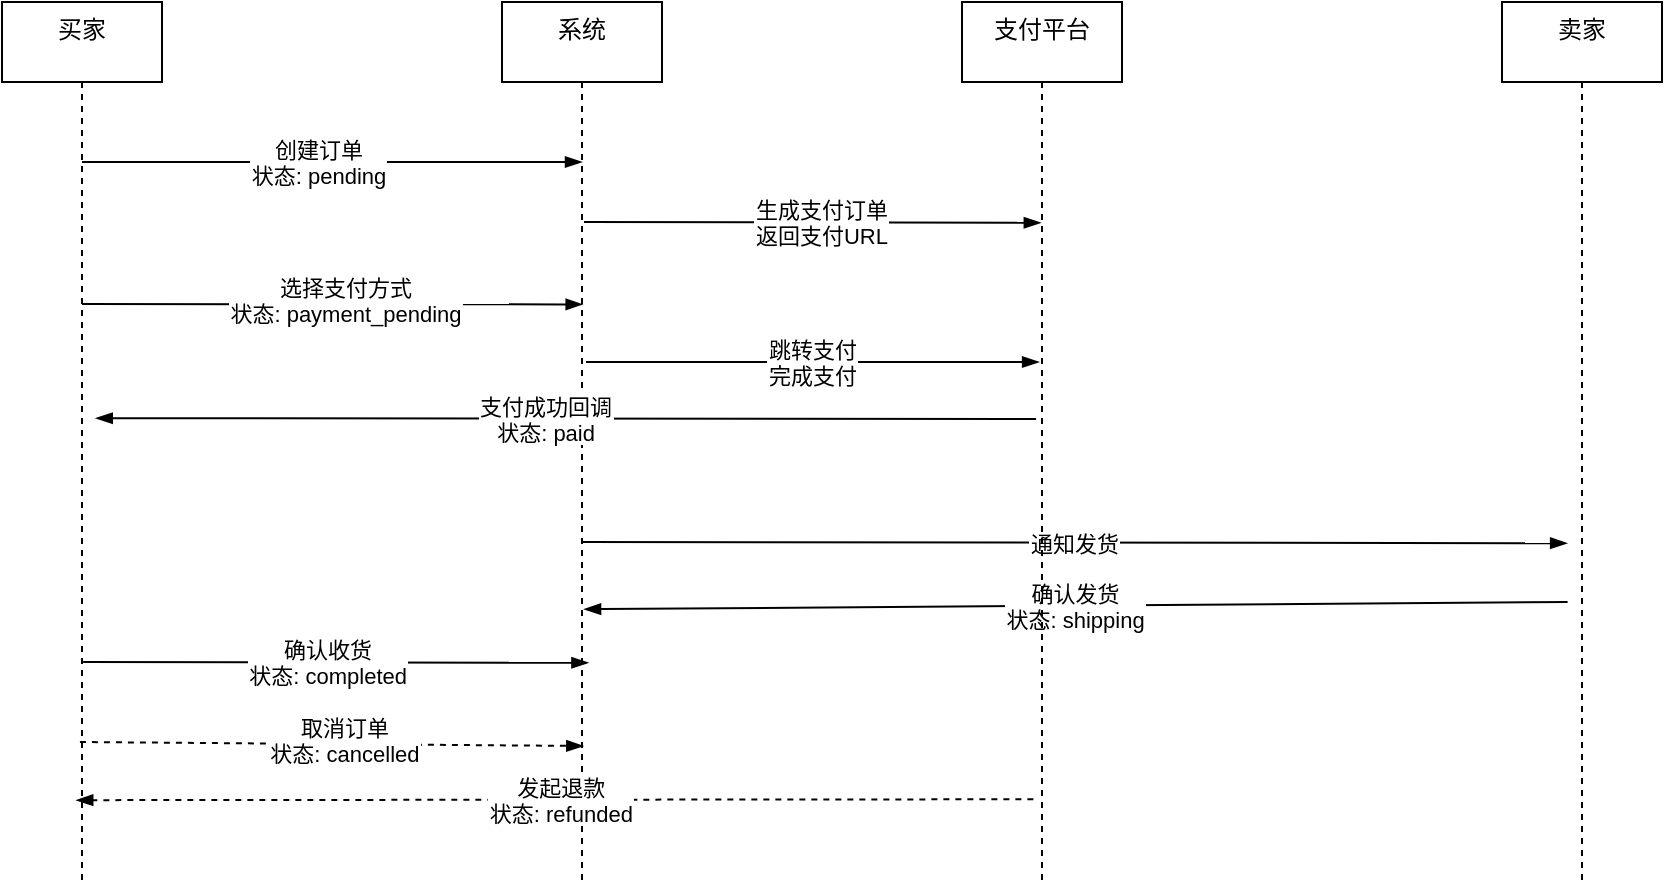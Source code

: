 <mxfile version="26.1.1">
  <diagram name="订单与支付协作图" id="0">
    <mxGraphModel dx="1154" dy="605" grid="1" gridSize="10" guides="1" tooltips="1" connect="1" arrows="1" fold="1" page="1" pageScale="1" pageWidth="850" pageHeight="1100" math="0" shadow="0">
      <root>
        <mxCell id="0" />
        <mxCell id="1" parent="0" />
        <mxCell id="buyer" value="买家" style="shape=umlLifeline;verticalAlign=top;startSize=30;" parent="1" vertex="1">
          <mxGeometry x="20" y="40" width="80" height="440" as="geometry" />
        </mxCell>
        <mxCell id="system" value="系统" style="shape=umlLifeline;verticalAlign=top;startSize=30;" parent="1" vertex="1">
          <mxGeometry x="270" y="40" width="80" height="440" as="geometry" />
        </mxCell>
        <mxCell id="seller" value="卖家" style="shape=umlLifeline;verticalAlign=top;startSize=30;" parent="1" vertex="1">
          <mxGeometry x="770" y="40" width="80" height="440" as="geometry" />
        </mxCell>
        <mxCell id="mh6BFrxs7SryYx65bQgb-1" value="创建订单&#xa;状态: pending" style="endArrow=blockThin;endFill=1;" parent="1" edge="1">
          <mxGeometry x="-0.052" relative="1" as="geometry">
            <mxPoint x="60" y="120" as="sourcePoint" />
            <mxPoint x="310" y="120" as="targetPoint" />
            <mxPoint as="offset" />
          </mxGeometry>
        </mxCell>
        <mxCell id="mh6BFrxs7SryYx65bQgb-2" value="选择支付方式&#xa;状态: payment_pending" style="endArrow=blockThin;endFill=1;entryX=0.504;entryY=0.558;entryDx=0;entryDy=0;entryPerimeter=0;" parent="1" edge="1">
          <mxGeometry x="0.055" y="2" relative="1" as="geometry">
            <mxPoint x="60" y="191" as="sourcePoint" />
            <mxPoint x="310.32" y="191.2" as="targetPoint" />
            <Array as="points" />
            <mxPoint as="offset" />
          </mxGeometry>
        </mxCell>
        <mxCell id="mh6BFrxs7SryYx65bQgb-3" value="生成支付订单&#xa;返回支付URL" style="endArrow=blockThin;endFill=1;exitX=0.52;exitY=0.739;exitDx=0;exitDy=0;exitPerimeter=0;" parent="1" edge="1">
          <mxGeometry x="0.042" relative="1" as="geometry">
            <mxPoint x="311.0" y="150.0" as="sourcePoint" />
            <mxPoint x="539.4" y="150.4" as="targetPoint" />
            <mxPoint as="offset" />
          </mxGeometry>
        </mxCell>
        <mxCell id="mh6BFrxs7SryYx65bQgb-4" value="跳转支付&#xa;完成支付" style="endArrow=blockThin;endFill=1;entryX=0.457;entryY=0.575;entryDx=0;entryDy=0;entryPerimeter=0;" parent="1" edge="1">
          <mxGeometry relative="1" as="geometry">
            <mxPoint x="312" y="220" as="sourcePoint" />
            <mxPoint x="538.56" y="220" as="targetPoint" />
            <mxPoint as="offset" />
          </mxGeometry>
        </mxCell>
        <mxCell id="mh6BFrxs7SryYx65bQgb-5" value="支付成功回调&#xa;状态: paid" style="endArrow=blockThin;endFill=1;entryX=0.586;entryY=0.473;entryDx=0;entryDy=0;entryPerimeter=0;exitX=0.469;exitY=0.464;exitDx=0;exitDy=0;exitPerimeter=0;" parent="1" target="buyer" edge="1">
          <mxGeometry x="0.042" relative="1" as="geometry">
            <mxPoint x="537.04" y="248.48" as="sourcePoint" />
            <mxPoint x="60.0" y="271.52" as="targetPoint" />
            <mxPoint as="offset" />
          </mxGeometry>
        </mxCell>
        <mxCell id="mh6BFrxs7SryYx65bQgb-6" value="通知发货" style="endArrow=blockThin;endFill=1;entryX=0.407;entryY=0.615;entryDx=0;entryDy=0;entryPerimeter=0;exitX=0.545;exitY=0.647;exitDx=0;exitDy=0;exitPerimeter=0;" parent="1" target="seller" edge="1">
          <mxGeometry relative="1" as="geometry">
            <mxPoint x="310.0" y="310.0" as="sourcePoint" />
            <mxPoint x="802.4" y="312.0" as="targetPoint" />
            <Array as="points" />
          </mxGeometry>
        </mxCell>
        <mxCell id="mh6BFrxs7SryYx65bQgb-7" value="确认发货&#xa;状态: shipping" style="endArrow=blockThin;endFill=1;entryX=0.513;entryY=0.69;entryDx=0;entryDy=0;entryPerimeter=0;exitX=0.485;exitY=0.723;exitDx=0;exitDy=0;exitPerimeter=0;" parent="1" target="system" edge="1">
          <mxGeometry relative="1" as="geometry">
            <mxPoint x="802.8" y="340.0" as="sourcePoint" />
            <mxPoint x="540" y="341.6" as="targetPoint" />
          </mxGeometry>
        </mxCell>
        <mxCell id="mh6BFrxs7SryYx65bQgb-8" value="确认收货&#xa;状态: completed" style="endArrow=blockThin;endFill=1;exitX=0.507;exitY=0.368;exitDx=0;exitDy=0;exitPerimeter=0;entryX=0.54;entryY=0.776;entryDx=0;entryDy=0;entryPerimeter=0;" parent="1" edge="1">
          <mxGeometry x="-0.031" relative="1" as="geometry">
            <mxPoint x="60.56" y="370.0" as="sourcePoint" />
            <mxPoint x="313.2" y="370.4" as="targetPoint" />
            <mxPoint as="offset" />
          </mxGeometry>
        </mxCell>
        <mxCell id="mh6BFrxs7SryYx65bQgb-9" value="取消订单&#xa;状态: cancelled" style="endArrow=blockThin;endFill=1;dashed=1;entryX=0.508;entryY=0.677;entryDx=0;entryDy=0;entryPerimeter=0;exitX=0.487;exitY=0.672;exitDx=0;exitDy=0;exitPerimeter=0;" parent="1" edge="1">
          <mxGeometry x="0.052" y="2" relative="1" as="geometry">
            <mxPoint x="58.96" y="410.0" as="sourcePoint" />
            <mxPoint x="310.64" y="412.0" as="targetPoint" />
            <Array as="points" />
            <mxPoint as="offset" />
          </mxGeometry>
        </mxCell>
        <mxCell id="mh6BFrxs7SryYx65bQgb-10" value="发起退款&#xa;状态: refunded" style="endArrow=blockThin;endFill=1;dashed=1;exitX=0.446;exitY=0.906;exitDx=0;exitDy=0;exitPerimeter=0;entryX=0.464;entryY=0.907;entryDx=0;entryDy=0;entryPerimeter=0;" parent="1" source="payment" target="buyer" edge="1">
          <mxGeometry x="-0.014" relative="1" as="geometry">
            <mxPoint x="807.52" y="443.96" as="sourcePoint" />
            <mxPoint x="540" y="440.0" as="targetPoint" />
            <mxPoint as="offset" />
          </mxGeometry>
        </mxCell>
        <mxCell id="payment" value="支付平台" style="shape=umlLifeline;verticalAlign=top;startSize=30;" parent="1" vertex="1">
          <mxGeometry x="500" y="40" width="80" height="440" as="geometry" />
        </mxCell>
      </root>
    </mxGraphModel>
  </diagram>
</mxfile>
